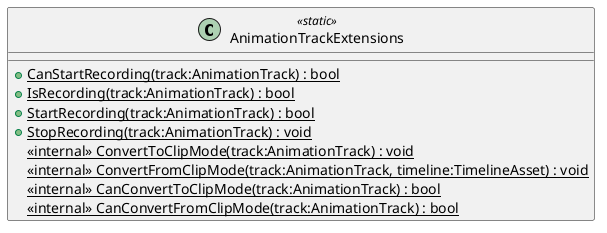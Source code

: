 @startuml
class AnimationTrackExtensions <<static>> {
    + {static} CanStartRecording(track:AnimationTrack) : bool
    + {static} IsRecording(track:AnimationTrack) : bool
    + {static} StartRecording(track:AnimationTrack) : bool
    + {static} StopRecording(track:AnimationTrack) : void
    <<internal>> {static} ConvertToClipMode(track:AnimationTrack) : void
    <<internal>> {static} ConvertFromClipMode(track:AnimationTrack, timeline:TimelineAsset) : void
    <<internal>> {static} CanConvertToClipMode(track:AnimationTrack) : bool
    <<internal>> {static} CanConvertFromClipMode(track:AnimationTrack) : bool
}
@enduml
